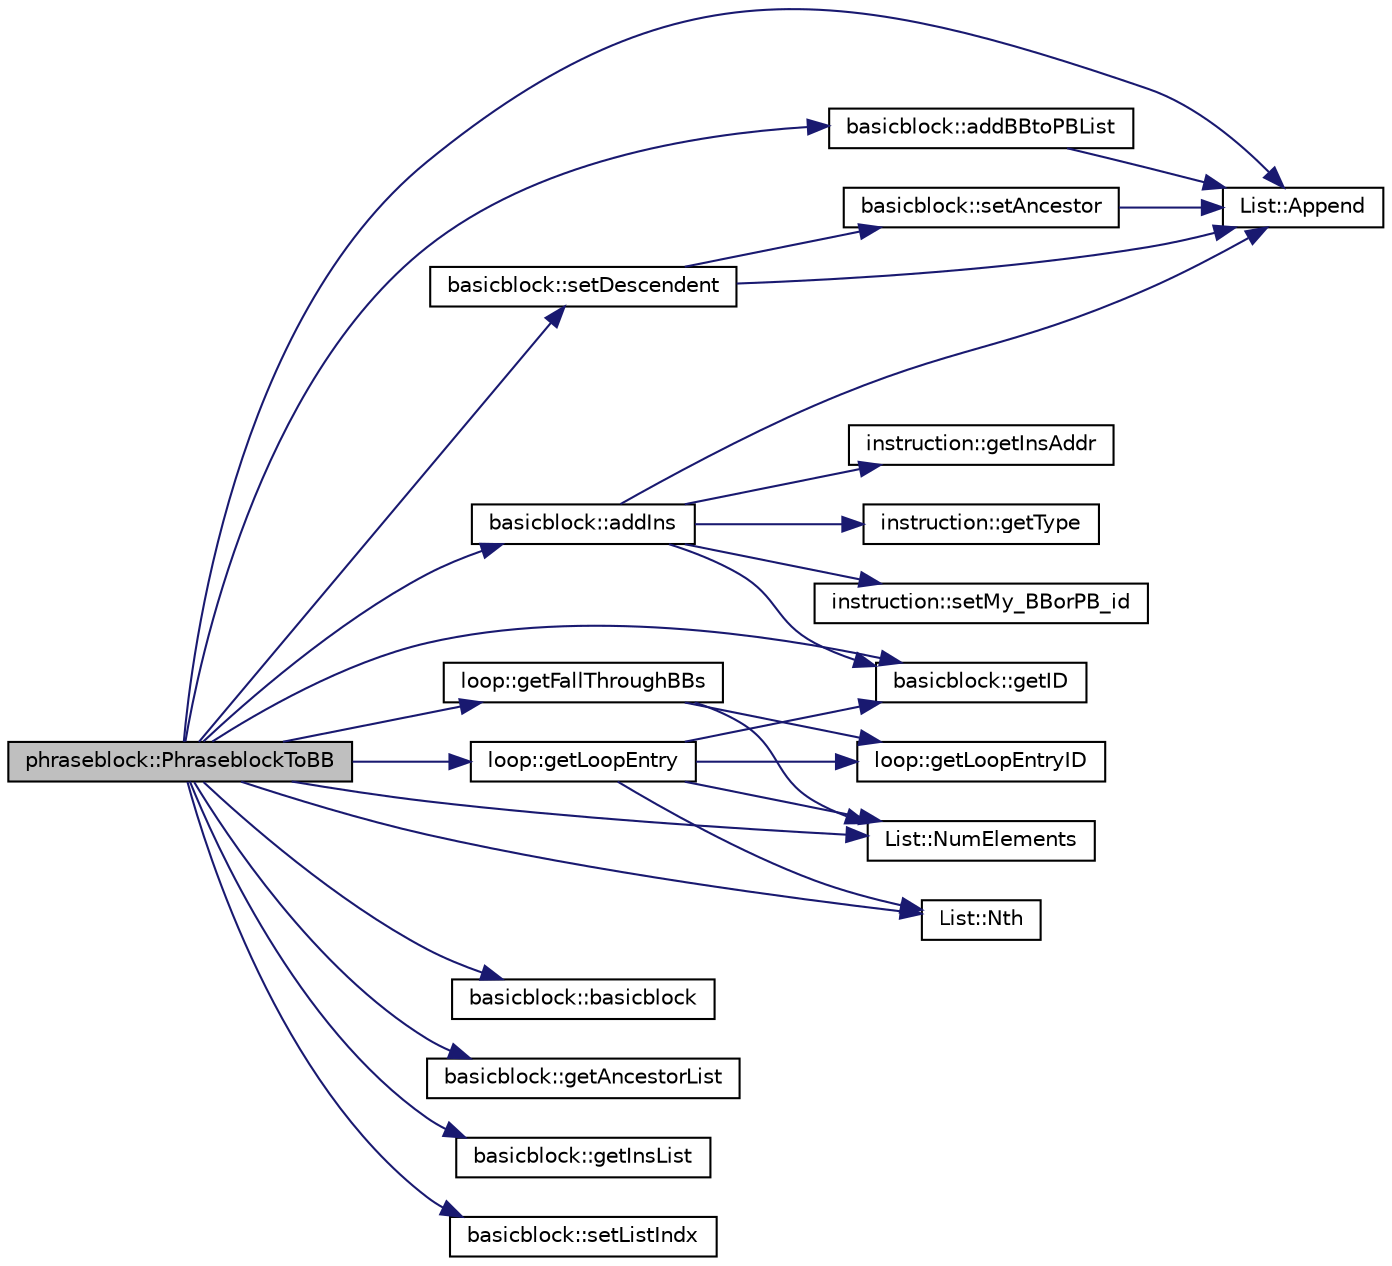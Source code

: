 digraph G
{
  edge [fontname="Helvetica",fontsize="10",labelfontname="Helvetica",labelfontsize="10"];
  node [fontname="Helvetica",fontsize="10",shape=record];
  rankdir=LR;
  Node1 [label="phraseblock::PhraseblockToBB",height=0.2,width=0.4,color="black", fillcolor="grey75", style="filled" fontcolor="black"];
  Node1 -> Node2 [color="midnightblue",fontsize="10",style="solid",fontname="Helvetica"];
  Node2 [label="basicblock::addBBtoPBList",height=0.2,width=0.4,color="black", fillcolor="white", style="filled",URL="$classbasicblock.html#ab20f99e31cfc155ec00b9027f9c3d454"];
  Node2 -> Node3 [color="midnightblue",fontsize="10",style="solid",fontname="Helvetica"];
  Node3 [label="List::Append",height=0.2,width=0.4,color="black", fillcolor="white", style="filled",URL="$classList.html#a473190098e38206d0125b0737245e613"];
  Node1 -> Node4 [color="midnightblue",fontsize="10",style="solid",fontname="Helvetica"];
  Node4 [label="basicblock::addIns",height=0.2,width=0.4,color="black", fillcolor="white", style="filled",URL="$classbasicblock.html#a21556bff8a285d4098ce0762a1d9b69f"];
  Node4 -> Node3 [color="midnightblue",fontsize="10",style="solid",fontname="Helvetica"];
  Node4 -> Node5 [color="midnightblue",fontsize="10",style="solid",fontname="Helvetica"];
  Node5 [label="basicblock::getID",height=0.2,width=0.4,color="black", fillcolor="white", style="filled",URL="$classbasicblock.html#aff434c369968fe5fb3151d8ec00665b4"];
  Node4 -> Node6 [color="midnightblue",fontsize="10",style="solid",fontname="Helvetica"];
  Node6 [label="instruction::getInsAddr",height=0.2,width=0.4,color="black", fillcolor="white", style="filled",URL="$classinstruction.html#ac1fabe854c85726785052c7a5ebf6d39"];
  Node4 -> Node7 [color="midnightblue",fontsize="10",style="solid",fontname="Helvetica"];
  Node7 [label="instruction::getType",height=0.2,width=0.4,color="black", fillcolor="white", style="filled",URL="$classinstruction.html#a47623362d505a662b974624f81288389"];
  Node4 -> Node8 [color="midnightblue",fontsize="10",style="solid",fontname="Helvetica"];
  Node8 [label="instruction::setMy_BBorPB_id",height=0.2,width=0.4,color="black", fillcolor="white", style="filled",URL="$classinstruction.html#af78c579e9c3b74dfc72c5bbfb573deab"];
  Node1 -> Node3 [color="midnightblue",fontsize="10",style="solid",fontname="Helvetica"];
  Node1 -> Node9 [color="midnightblue",fontsize="10",style="solid",fontname="Helvetica"];
  Node9 [label="basicblock::basicblock",height=0.2,width=0.4,color="black", fillcolor="white", style="filled",URL="$classbasicblock.html#ac6d735b981c1d367ad93f62ab0394974"];
  Node1 -> Node10 [color="midnightblue",fontsize="10",style="solid",fontname="Helvetica"];
  Node10 [label="basicblock::getAncestorList",height=0.2,width=0.4,color="black", fillcolor="white", style="filled",URL="$classbasicblock.html#a006ea6066123e6c2a0ba76784dfcee1c"];
  Node1 -> Node11 [color="midnightblue",fontsize="10",style="solid",fontname="Helvetica"];
  Node11 [label="loop::getFallThroughBBs",height=0.2,width=0.4,color="black", fillcolor="white", style="filled",URL="$classloop.html#a6d90e411616771613671b11dd58d380d"];
  Node11 -> Node12 [color="midnightblue",fontsize="10",style="solid",fontname="Helvetica"];
  Node12 [label="loop::getLoopEntryID",height=0.2,width=0.4,color="black", fillcolor="white", style="filled",URL="$classloop.html#a6abf8e7d6763e76673f8287fe15785d4"];
  Node11 -> Node13 [color="midnightblue",fontsize="10",style="solid",fontname="Helvetica"];
  Node13 [label="List::NumElements",height=0.2,width=0.4,color="black", fillcolor="white", style="filled",URL="$classList.html#ac2e9d50f703b01bf643fa6ce50837c26"];
  Node1 -> Node5 [color="midnightblue",fontsize="10",style="solid",fontname="Helvetica"];
  Node1 -> Node14 [color="midnightblue",fontsize="10",style="solid",fontname="Helvetica"];
  Node14 [label="basicblock::getInsList",height=0.2,width=0.4,color="black", fillcolor="white", style="filled",URL="$classbasicblock.html#adc40d816c82feedc1f7027fc29470d90"];
  Node1 -> Node15 [color="midnightblue",fontsize="10",style="solid",fontname="Helvetica"];
  Node15 [label="loop::getLoopEntry",height=0.2,width=0.4,color="black", fillcolor="white", style="filled",URL="$classloop.html#a30c7019f2202671a81d8a33f9a33593e"];
  Node15 -> Node5 [color="midnightblue",fontsize="10",style="solid",fontname="Helvetica"];
  Node15 -> Node12 [color="midnightblue",fontsize="10",style="solid",fontname="Helvetica"];
  Node15 -> Node16 [color="midnightblue",fontsize="10",style="solid",fontname="Helvetica"];
  Node16 [label="List::Nth",height=0.2,width=0.4,color="black", fillcolor="white", style="filled",URL="$classList.html#a5eb964816de33c85e1d46658ddf8c6c4"];
  Node15 -> Node13 [color="midnightblue",fontsize="10",style="solid",fontname="Helvetica"];
  Node1 -> Node16 [color="midnightblue",fontsize="10",style="solid",fontname="Helvetica"];
  Node1 -> Node13 [color="midnightblue",fontsize="10",style="solid",fontname="Helvetica"];
  Node1 -> Node17 [color="midnightblue",fontsize="10",style="solid",fontname="Helvetica"];
  Node17 [label="basicblock::setDescendent",height=0.2,width=0.4,color="black", fillcolor="white", style="filled",URL="$classbasicblock.html#af05cd0f5ccbb4d0484b07d74e369de0d"];
  Node17 -> Node3 [color="midnightblue",fontsize="10",style="solid",fontname="Helvetica"];
  Node17 -> Node18 [color="midnightblue",fontsize="10",style="solid",fontname="Helvetica"];
  Node18 [label="basicblock::setAncestor",height=0.2,width=0.4,color="black", fillcolor="white", style="filled",URL="$classbasicblock.html#abd5ac29c38d0f84eb5dccc87a269cc28"];
  Node18 -> Node3 [color="midnightblue",fontsize="10",style="solid",fontname="Helvetica"];
  Node1 -> Node19 [color="midnightblue",fontsize="10",style="solid",fontname="Helvetica"];
  Node19 [label="basicblock::setListIndx",height=0.2,width=0.4,color="black", fillcolor="white", style="filled",URL="$classbasicblock.html#a1d85d5fd059f1658ce3c67357502ed71"];
}
